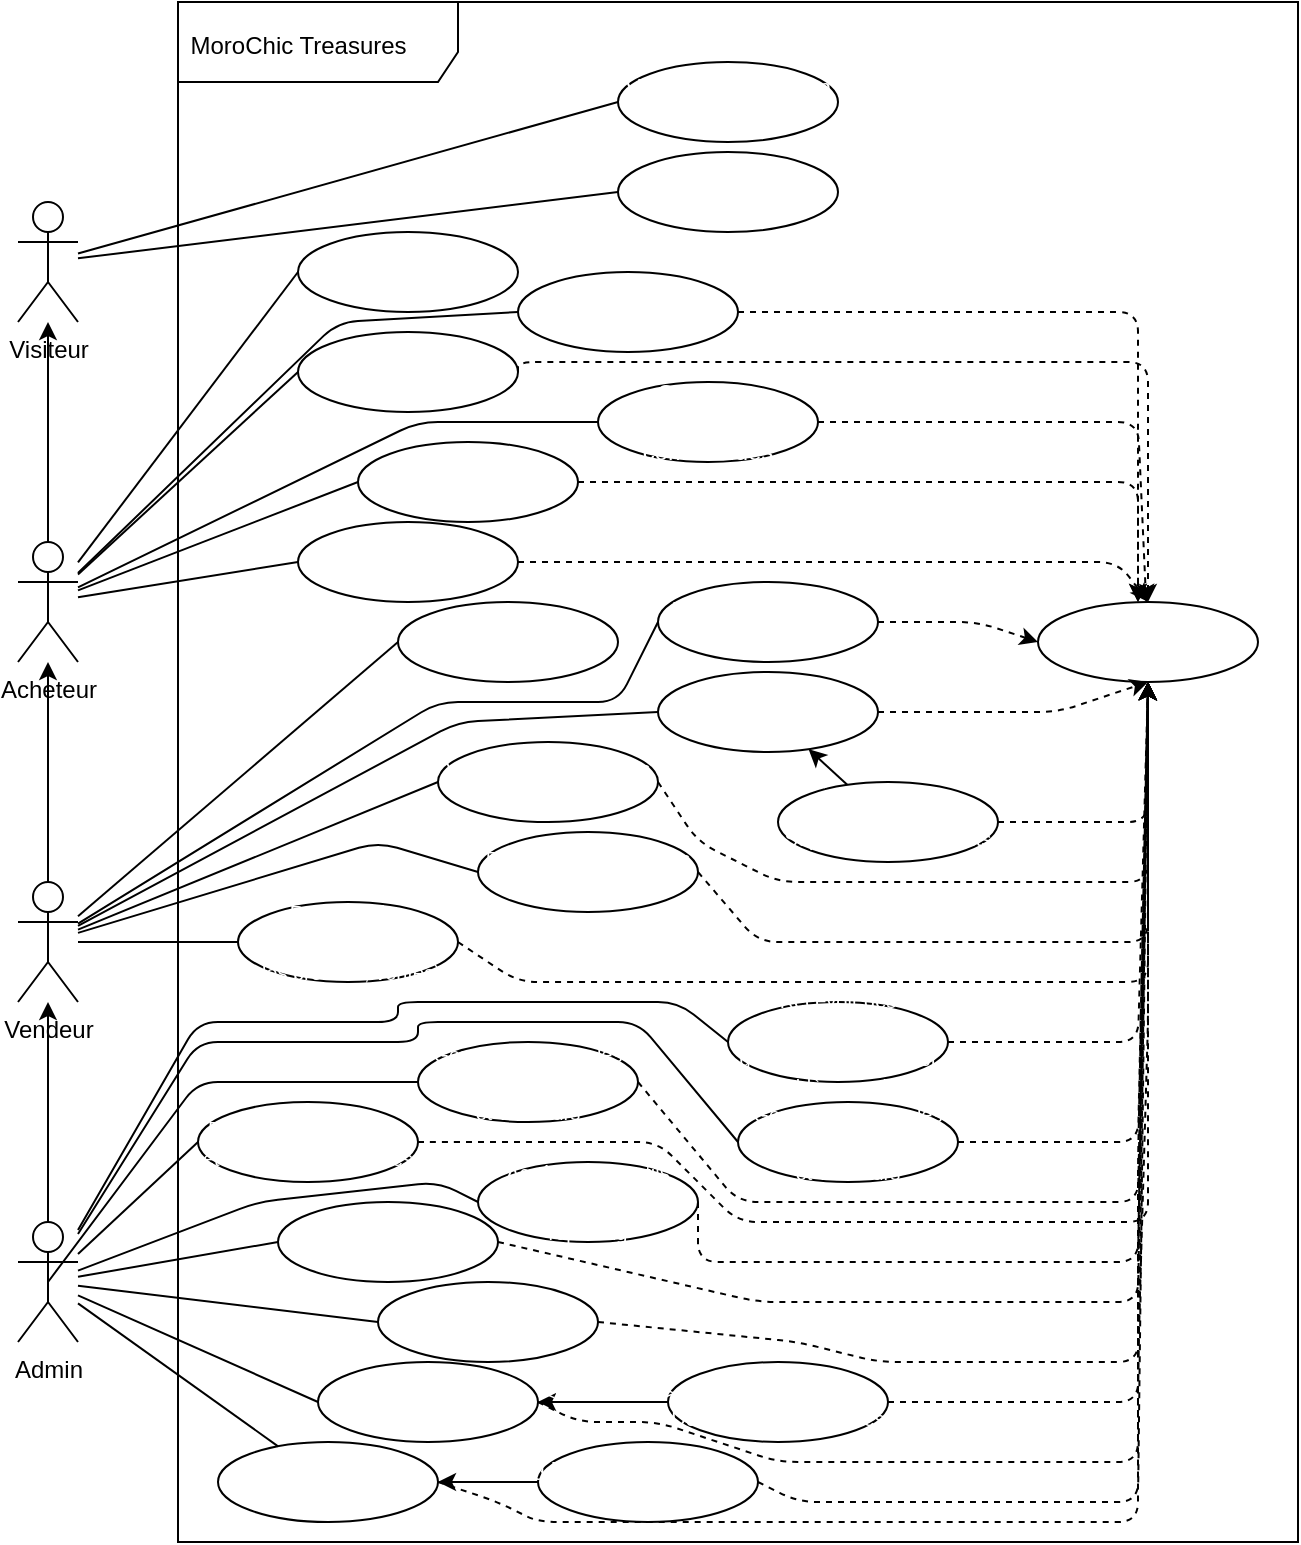 <mxfile>
    <diagram id="_I8FDzfbOIK4ToeKMYd3" name="Page-1">
        <mxGraphModel dx="158" dy="129" grid="1" gridSize="10" guides="0" tooltips="1" connect="1" arrows="0" fold="1" page="0" pageScale="1" pageWidth="1000" pageHeight="700" math="0" shadow="0">
            <root>
                <mxCell id="0"/>
                <mxCell id="1" parent="0"/>
                <mxCell id="3" value="Visiteur" style="shape=umlActor;verticalLabelPosition=bottom;verticalAlign=top;html=1;outlineConnect=0;fillColor=none;" parent="1" vertex="1">
                    <mxGeometry x="120" y="130" width="30" height="60" as="geometry"/>
                </mxCell>
                <mxCell id="10" value="" style="edgeStyle=none;html=1;" parent="1" source="4" target="3" edge="1">
                    <mxGeometry relative="1" as="geometry"/>
                </mxCell>
                <mxCell id="4" value="Acheteur" style="shape=umlActor;verticalLabelPosition=bottom;verticalAlign=top;html=1;outlineConnect=0;fillColor=none;" parent="1" vertex="1">
                    <mxGeometry x="120" y="300" width="30" height="60" as="geometry"/>
                </mxCell>
                <mxCell id="8" value="" style="edgeStyle=none;html=1;" parent="1" source="5" target="4" edge="1">
                    <mxGeometry relative="1" as="geometry"/>
                </mxCell>
                <mxCell id="5" value="Vendeur" style="shape=umlActor;verticalLabelPosition=bottom;verticalAlign=top;html=1;outlineConnect=0;fillColor=none;" parent="1" vertex="1">
                    <mxGeometry x="120" y="470" width="30" height="60" as="geometry"/>
                </mxCell>
                <mxCell id="9" value="" style="edgeStyle=none;html=1;" parent="1" source="6" target="5" edge="1">
                    <mxGeometry relative="1" as="geometry"/>
                </mxCell>
                <mxCell id="6" value="Admin" style="shape=umlActor;verticalLabelPosition=bottom;verticalAlign=top;html=1;outlineConnect=0;fillColor=none;" parent="1" vertex="1">
                    <mxGeometry x="120" y="640" width="30" height="60" as="geometry"/>
                </mxCell>
                <mxCell id="15" value="AUTH" style="ellipse;whiteSpace=wrap;html=1;labelBackgroundColor=none;fontColor=#FFFFFF;fillColor=none;" parent="1" vertex="1">
                    <mxGeometry x="630" y="330" width="110" height="40" as="geometry"/>
                </mxCell>
                <mxCell id="20" value="Parcourir les produits" style="ellipse;whiteSpace=wrap;html=1;labelBackgroundColor=none;fontColor=#FFFFFF;fillColor=none;" parent="1" vertex="1">
                    <mxGeometry x="420" y="105" width="110" height="40" as="geometry"/>
                </mxCell>
                <mxCell id="22" value="" style="endArrow=none;html=1;fontSize=11;fontColor=#FFFFFF;entryX=0;entryY=0.5;entryDx=0;entryDy=0;" parent="1" source="3" target="20" edge="1">
                    <mxGeometry width="50" height="50" relative="1" as="geometry">
                        <mxPoint x="170" y="106.8" as="sourcePoint"/>
                        <mxPoint x="280" y="120" as="targetPoint"/>
                    </mxGeometry>
                </mxCell>
                <mxCell id="26" style="edgeStyle=orthogonalEdgeStyle;html=1;exitX=1;exitY=0.5;exitDx=0;exitDy=0;fontSize=10;fontColor=#FFFFFF;dashed=1;entryX=0.5;entryY=0;entryDx=0;entryDy=0;" parent="1" source="23" target="15" edge="1">
                    <mxGeometry relative="1" as="geometry">
                        <Array as="points">
                            <mxPoint x="685" y="210"/>
                        </Array>
                    </mxGeometry>
                </mxCell>
                <mxCell id="23" value="&lt;span style=&quot;line-height: 107%; font-family: Calibri, sans-serif;&quot; lang=&quot;FR&quot;&gt;&lt;font style=&quot;font-size: 9px;&quot;&gt;Procéder à la caisse&lt;/font&gt;&lt;/span&gt;" style="ellipse;whiteSpace=wrap;html=1;labelBackgroundColor=none;fontColor=#FFFFFF;fillColor=none;" parent="1" vertex="1">
                    <mxGeometry x="260" y="195" width="110" height="40" as="geometry"/>
                </mxCell>
                <mxCell id="24" value="" style="endArrow=none;html=1;fontSize=11;fontColor=#FFFFFF;entryX=0;entryY=0.5;entryDx=0;entryDy=0;" parent="1" source="4" target="23" edge="1">
                    <mxGeometry width="50" height="50" relative="1" as="geometry">
                        <mxPoint x="170" y="108.889" as="sourcePoint"/>
                        <mxPoint x="290" y="140" as="targetPoint"/>
                    </mxGeometry>
                </mxCell>
                <mxCell id="28" value="&amp;lt;&amp;lt; extends &amp;gt;&amp;gt;" style="text;html=1;align=center;verticalAlign=middle;resizable=0;points=[];autosize=1;strokeColor=none;fillColor=none;fontSize=10;fontColor=#FFFFFF;" parent="1" vertex="1">
                    <mxGeometry x="560" y="190" width="90" height="30" as="geometry"/>
                </mxCell>
                <mxCell id="38" style="edgeStyle=none;html=1;exitX=1;exitY=0.5;exitDx=0;exitDy=0;fontSize=12;dashed=1;" parent="1" source="29" edge="1">
                    <mxGeometry relative="1" as="geometry">
                        <mxPoint x="680" y="330" as="targetPoint"/>
                        <Array as="points">
                            <mxPoint x="680" y="270"/>
                        </Array>
                    </mxGeometry>
                </mxCell>
                <mxCell id="29" value="&lt;font face=&quot;Calibri, sans-serif&quot;&gt;Recevoir des notifications&lt;/font&gt;" style="ellipse;whiteSpace=wrap;html=1;labelBackgroundColor=none;fontColor=#FFFFFF;fillColor=none;" parent="1" vertex="1">
                    <mxGeometry x="290" y="250" width="110" height="40" as="geometry"/>
                </mxCell>
                <mxCell id="30" value="" style="endArrow=none;html=1;fontSize=11;fontColor=#FFFFFF;entryX=0;entryY=0.5;entryDx=0;entryDy=0;" parent="1" source="4" target="29" edge="1">
                    <mxGeometry width="50" height="50" relative="1" as="geometry">
                        <mxPoint x="170" y="312.778" as="sourcePoint"/>
                        <mxPoint x="300" y="195" as="targetPoint"/>
                    </mxGeometry>
                </mxCell>
                <mxCell id="31" value="Voir les détails d'un produit" style="ellipse;whiteSpace=wrap;html=1;labelBackgroundColor=none;fontColor=#FFFFFF;fillColor=none;" parent="1" vertex="1">
                    <mxGeometry x="420" y="60" width="110" height="40" as="geometry"/>
                </mxCell>
                <mxCell id="39" style="edgeStyle=none;html=1;exitX=1;exitY=0.5;exitDx=0;exitDy=0;entryX=0.5;entryY=0;entryDx=0;entryDy=0;dashed=1;fontSize=12;" parent="1" source="33" target="15" edge="1">
                    <mxGeometry relative="1" as="geometry">
                        <Array as="points">
                            <mxPoint x="670" y="310"/>
                        </Array>
                    </mxGeometry>
                </mxCell>
                <mxCell id="33" value="&lt;span style=&quot;line-height: 107%; font-family: Calibri, sans-serif;&quot; lang=&quot;FR&quot;&gt;&lt;font style=&quot;font-size: 12px;&quot;&gt;Ajouter aux favoris&lt;/font&gt;&lt;/span&gt;" style="ellipse;whiteSpace=wrap;html=1;labelBackgroundColor=none;fontColor=#FFFFFF;fillColor=none;" parent="1" vertex="1">
                    <mxGeometry x="260" y="290" width="110" height="40" as="geometry"/>
                </mxCell>
                <mxCell id="34" value="" style="endArrow=none;html=1;fontSize=11;fontColor=#FFFFFF;entryX=0;entryY=0.5;entryDx=0;entryDy=0;" parent="1" source="4" target="33" edge="1">
                    <mxGeometry width="50" height="50" relative="1" as="geometry">
                        <mxPoint x="170" y="273.889" as="sourcePoint"/>
                        <mxPoint x="290" y="265" as="targetPoint"/>
                    </mxGeometry>
                </mxCell>
                <mxCell id="37" style="edgeStyle=none;html=1;exitX=1;exitY=0.5;exitDx=0;exitDy=0;fontSize=12;dashed=1;" parent="1" source="35" target="15" edge="1">
                    <mxGeometry relative="1" as="geometry">
                        <Array as="points">
                            <mxPoint x="680" y="240"/>
                        </Array>
                    </mxGeometry>
                </mxCell>
                <mxCell id="35" value="&lt;font face=&quot;Calibri, sans-serif&quot;&gt;Consulter l'historique des commandes&lt;/font&gt;" style="ellipse;whiteSpace=wrap;html=1;labelBackgroundColor=none;fontColor=#FFFFFF;fillColor=none;" parent="1" vertex="1">
                    <mxGeometry x="410" y="220" width="110" height="40" as="geometry"/>
                </mxCell>
                <mxCell id="36" value="" style="endArrow=none;html=1;fontSize=11;fontColor=#FFFFFF;entryX=0;entryY=0.5;entryDx=0;entryDy=0;" parent="1" source="4" target="35" edge="1">
                    <mxGeometry width="50" height="50" relative="1" as="geometry">
                        <mxPoint x="170" y="273.469" as="sourcePoint"/>
                        <mxPoint x="400" y="250" as="targetPoint"/>
                        <Array as="points">
                            <mxPoint x="320" y="240"/>
                        </Array>
                    </mxGeometry>
                </mxCell>
                <mxCell id="40" value="&amp;lt;&amp;lt; extends &amp;gt;&amp;gt;" style="text;html=1;align=center;verticalAlign=middle;resizable=0;points=[];autosize=1;strokeColor=none;fillColor=none;fontSize=10;fontColor=#FFFFFF;" parent="1" vertex="1">
                    <mxGeometry x="530" y="215" width="90" height="30" as="geometry"/>
                </mxCell>
                <mxCell id="41" value="&amp;lt;&amp;lt; extends &amp;gt;&amp;gt;" style="text;html=1;align=center;verticalAlign=middle;resizable=0;points=[];autosize=1;strokeColor=none;fillColor=none;fontSize=10;fontColor=#FFFFFF;" parent="1" vertex="1">
                    <mxGeometry x="535" y="245" width="90" height="30" as="geometry"/>
                </mxCell>
                <mxCell id="42" value="&amp;lt;&amp;lt; extends &amp;gt;&amp;gt;" style="text;html=1;align=center;verticalAlign=middle;resizable=0;points=[];autosize=1;strokeColor=none;fillColor=none;fontSize=10;fontColor=#FFFFFF;" parent="1" vertex="1">
                    <mxGeometry x="465" y="285" width="90" height="30" as="geometry"/>
                </mxCell>
                <mxCell id="48" value="&lt;span style=&quot;font-size: 10px;&quot;&gt;Créer un compte&lt;/span&gt;" style="ellipse;whiteSpace=wrap;html=1;labelBackgroundColor=none;fontColor=#FFFFFF;fillColor=none;" parent="1" vertex="1">
                    <mxGeometry x="260" y="145" width="110" height="40" as="geometry"/>
                </mxCell>
                <mxCell id="49" value="" style="endArrow=none;html=1;fontSize=11;fontColor=#FFFFFF;entryX=0;entryY=0.5;entryDx=0;entryDy=0;" parent="1" source="4" target="48" edge="1">
                    <mxGeometry width="50" height="50" relative="1" as="geometry">
                        <mxPoint x="170" y="268.889" as="sourcePoint"/>
                        <mxPoint x="290" y="220" as="targetPoint"/>
                    </mxGeometry>
                </mxCell>
                <mxCell id="57" style="edgeStyle=none;html=1;exitX=1;exitY=0.5;exitDx=0;exitDy=0;dashed=1;fontSize=11;" parent="1" source="55" edge="1">
                    <mxGeometry relative="1" as="geometry">
                        <mxPoint x="680" y="330" as="targetPoint"/>
                        <Array as="points">
                            <mxPoint x="680" y="185"/>
                        </Array>
                    </mxGeometry>
                </mxCell>
                <mxCell id="55" value="&lt;span style=&quot;line-height: 107%; font-family: Calibri, sans-serif;&quot; lang=&quot;FR&quot;&gt;&lt;font style=&quot;font-size: 10px;&quot;&gt;Ajouter au panier&lt;/font&gt;&lt;/span&gt;" style="ellipse;whiteSpace=wrap;html=1;labelBackgroundColor=none;fontColor=#FFFFFF;fillColor=none;" parent="1" vertex="1">
                    <mxGeometry x="370" y="165" width="110" height="40" as="geometry"/>
                </mxCell>
                <mxCell id="56" value="" style="endArrow=none;html=1;fontSize=11;fontColor=#FFFFFF;entryX=0;entryY=0.5;entryDx=0;entryDy=0;" parent="1" source="4" target="55" edge="1">
                    <mxGeometry width="50" height="50" relative="1" as="geometry">
                        <mxPoint x="170" y="263.889" as="sourcePoint"/>
                        <mxPoint x="290" y="175" as="targetPoint"/>
                        <Array as="points">
                            <mxPoint x="280" y="190"/>
                        </Array>
                    </mxGeometry>
                </mxCell>
                <mxCell id="58" value="&amp;lt;&amp;lt; extends &amp;gt;&amp;gt;" style="text;html=1;align=center;verticalAlign=middle;resizable=0;points=[];autosize=1;strokeColor=none;fillColor=none;fontSize=10;fontColor=#FFFFFF;" parent="1" vertex="1">
                    <mxGeometry x="560" y="165" width="90" height="30" as="geometry"/>
                </mxCell>
                <mxCell id="65" value="&lt;span style=&quot;line-height: 107%; font-family: Calibri, sans-serif;&quot; lang=&quot;FR&quot;&gt;&lt;font style=&quot;font-size: 10px;&quot;&gt;S'inscrire en tant que vendeur&lt;/font&gt;&lt;/span&gt;" style="ellipse;whiteSpace=wrap;html=1;labelBackgroundColor=none;fontColor=#FFFFFF;fillColor=none;" parent="1" vertex="1">
                    <mxGeometry x="310" y="330" width="110" height="40" as="geometry"/>
                </mxCell>
                <mxCell id="66" value="" style="endArrow=none;html=1;fontSize=11;fontColor=#FFFFFF;entryX=0;entryY=0.5;entryDx=0;entryDy=0;" parent="1" source="5" target="65" edge="1">
                    <mxGeometry width="50" height="50" relative="1" as="geometry">
                        <mxPoint x="110" y="432.928" as="sourcePoint"/>
                        <mxPoint x="290" y="369.44" as="targetPoint"/>
                        <Array as="points"/>
                    </mxGeometry>
                </mxCell>
                <mxCell id="69" style="edgeStyle=none;html=1;exitX=1;exitY=0.5;exitDx=0;exitDy=0;entryX=0;entryY=0.5;entryDx=0;entryDy=0;dashed=1;fontSize=10;" parent="1" source="67" target="15" edge="1">
                    <mxGeometry relative="1" as="geometry">
                        <Array as="points">
                            <mxPoint x="600" y="340"/>
                        </Array>
                    </mxGeometry>
                </mxCell>
                <mxCell id="67" value="&lt;font face=&quot;Calibri, sans-serif&quot;&gt;&lt;span style=&quot;font-size: 10px;&quot;&gt;Accéder au tableau de bord&lt;/span&gt;&lt;/font&gt;" style="ellipse;whiteSpace=wrap;html=1;labelBackgroundColor=none;fontColor=#FFFFFF;fillColor=none;" parent="1" vertex="1">
                    <mxGeometry x="440" y="320" width="110" height="40" as="geometry"/>
                </mxCell>
                <mxCell id="68" value="" style="endArrow=none;html=1;fontSize=11;fontColor=#FFFFFF;entryX=0;entryY=0.5;entryDx=0;entryDy=0;" parent="1" source="5" target="67" edge="1">
                    <mxGeometry width="50" height="50" relative="1" as="geometry">
                        <mxPoint x="150" y="482.72" as="sourcePoint"/>
                        <mxPoint x="280" y="420" as="targetPoint"/>
                        <Array as="points">
                            <mxPoint x="330" y="380"/>
                            <mxPoint x="420" y="380"/>
                        </Array>
                    </mxGeometry>
                </mxCell>
                <mxCell id="72" value="&amp;lt;&amp;lt; extends &amp;gt;&amp;gt;" style="text;html=1;align=center;verticalAlign=middle;resizable=0;points=[];autosize=1;strokeColor=none;fillColor=none;fontSize=10;fontColor=#FFFFFF;" parent="1" vertex="1">
                    <mxGeometry x="540" y="315" width="90" height="30" as="geometry"/>
                </mxCell>
                <mxCell id="78" style="edgeStyle=none;html=1;exitX=1;exitY=0.5;exitDx=0;exitDy=0;entryX=0.5;entryY=1;entryDx=0;entryDy=0;dashed=1;fontSize=10;" parent="1" source="76" target="15" edge="1">
                    <mxGeometry relative="1" as="geometry">
                        <Array as="points">
                            <mxPoint x="640" y="385"/>
                        </Array>
                    </mxGeometry>
                </mxCell>
                <mxCell id="76" value="&lt;font face=&quot;Calibri, sans-serif&quot;&gt;&lt;span style=&quot;font-size: 10px;&quot;&gt;Gérer les produits&lt;/span&gt;&lt;/font&gt;" style="ellipse;whiteSpace=wrap;html=1;labelBackgroundColor=none;fontColor=#FFFFFF;fillColor=none;" parent="1" vertex="1">
                    <mxGeometry x="440" y="365" width="110" height="40" as="geometry"/>
                </mxCell>
                <mxCell id="77" value="" style="endArrow=none;html=1;fontSize=11;fontColor=#FFFFFF;entryX=0;entryY=0.5;entryDx=0;entryDy=0;" parent="1" source="5" target="76" edge="1">
                    <mxGeometry width="50" height="50" relative="1" as="geometry">
                        <mxPoint x="170" y="445" as="sourcePoint"/>
                        <mxPoint x="380" y="445" as="targetPoint"/>
                        <Array as="points">
                            <mxPoint x="340" y="390"/>
                        </Array>
                    </mxGeometry>
                </mxCell>
                <mxCell id="79" value="&amp;lt;&amp;lt; extends &amp;gt;&amp;gt;" style="text;html=1;align=center;verticalAlign=middle;resizable=0;points=[];autosize=1;strokeColor=none;fillColor=none;fontSize=10;fontColor=#FFFFFF;" parent="1" vertex="1">
                    <mxGeometry x="560" y="360" width="90" height="30" as="geometry"/>
                </mxCell>
                <mxCell id="96" style="edgeStyle=none;html=1;exitX=1;exitY=0.5;exitDx=0;exitDy=0;entryX=0.5;entryY=1;entryDx=0;entryDy=0;fontSize=10;dashed=1;" parent="1" source="80" target="15" edge="1">
                    <mxGeometry relative="1" as="geometry">
                        <Array as="points">
                            <mxPoint x="685" y="440"/>
                        </Array>
                    </mxGeometry>
                </mxCell>
                <mxCell id="101" style="edgeStyle=none;html=1;fontSize=10;" parent="1" source="80" target="76" edge="1">
                    <mxGeometry relative="1" as="geometry">
                        <Array as="points"/>
                    </mxGeometry>
                </mxCell>
                <mxCell id="80" value="&lt;font face=&quot;Calibri, sans-serif&quot;&gt;&lt;span style=&quot;font-size: 10px;&quot;&gt;Ajouter, Mettre à jour, Supprimer des produits&lt;/span&gt;&lt;/font&gt;" style="ellipse;whiteSpace=wrap;html=1;labelBackgroundColor=none;fontColor=#FFFFFF;fillColor=none;" parent="1" vertex="1">
                    <mxGeometry x="500" y="420" width="110" height="40" as="geometry"/>
                </mxCell>
                <mxCell id="83" value="&amp;lt;&amp;lt; extends &amp;gt;&amp;gt;" style="text;html=1;align=center;verticalAlign=middle;resizable=0;points=[];autosize=1;strokeColor=none;fillColor=none;fontSize=10;fontColor=#FFFFFF;" parent="1" vertex="1">
                    <mxGeometry x="600" y="415" width="90" height="30" as="geometry"/>
                </mxCell>
                <mxCell id="127" style="edgeStyle=none;html=1;exitX=1;exitY=0.5;exitDx=0;exitDy=0;entryX=0.5;entryY=1;entryDx=0;entryDy=0;fontSize=10;dashed=1;" parent="1" source="89" target="15" edge="1">
                    <mxGeometry relative="1" as="geometry">
                        <Array as="points">
                            <mxPoint x="510" y="700"/>
                            <mxPoint x="550" y="710"/>
                            <mxPoint x="680" y="710"/>
                            <mxPoint x="685" y="540"/>
                        </Array>
                    </mxGeometry>
                </mxCell>
                <mxCell id="89" value="&lt;span style=&quot;line-height: 107%; font-family: Calibri, sans-serif;&quot; lang=&quot;FR&quot;&gt;&lt;font style=&quot;font-size: 10px;&quot;&gt;Contrôle total du système&lt;/font&gt;&lt;/span&gt;" style="ellipse;whiteSpace=wrap;html=1;labelBackgroundColor=none;fontColor=#FFFFFF;fillColor=none;" parent="1" vertex="1">
                    <mxGeometry x="300" y="670" width="110" height="40" as="geometry"/>
                </mxCell>
                <mxCell id="90" value="" style="endArrow=none;html=1;fontSize=11;fontColor=#FFFFFF;entryX=0;entryY=0.5;entryDx=0;entryDy=0;" parent="1" source="6" target="89" edge="1">
                    <mxGeometry width="50" height="50" relative="1" as="geometry">
                        <mxPoint x="160" y="485.003" as="sourcePoint"/>
                        <mxPoint x="480" y="521.67" as="targetPoint"/>
                    </mxGeometry>
                </mxCell>
                <mxCell id="129" style="edgeStyle=none;html=1;exitX=1;exitY=0.5;exitDx=0;exitDy=0;entryX=0.5;entryY=1;entryDx=0;entryDy=0;dashed=1;fontSize=10;" parent="1" source="91" target="15" edge="1">
                    <mxGeometry relative="1" as="geometry">
                        <Array as="points">
                            <mxPoint x="400" y="740"/>
                            <mxPoint x="440" y="740"/>
                            <mxPoint x="500" y="760"/>
                            <mxPoint x="680" y="760"/>
                            <mxPoint x="680" y="610"/>
                        </Array>
                    </mxGeometry>
                </mxCell>
                <mxCell id="91" value="&lt;span style=&quot;line-height: 107%; font-family: Calibri, sans-serif;&quot; lang=&quot;FR&quot;&gt;&lt;font style=&quot;font-size: 10px;&quot;&gt;Gérer les comptes utilisateurs&lt;/font&gt;&lt;/span&gt;" style="ellipse;whiteSpace=wrap;html=1;labelBackgroundColor=none;fontColor=#FFFFFF;fillColor=none;" parent="1" vertex="1">
                    <mxGeometry x="270" y="710.0" width="110" height="40" as="geometry"/>
                </mxCell>
                <mxCell id="92" value="" style="endArrow=none;html=1;fontSize=11;fontColor=#FFFFFF;entryX=0;entryY=0.5;entryDx=0;entryDy=0;" parent="1" source="6" target="91" edge="1">
                    <mxGeometry width="50" height="50" relative="1" as="geometry">
                        <mxPoint x="90" y="640.111" as="sourcePoint"/>
                        <mxPoint x="410" y="561.67" as="targetPoint"/>
                    </mxGeometry>
                </mxCell>
                <mxCell id="94" value="" style="endArrow=none;html=1;fontSize=11;fontColor=#FFFFFF;entryX=0;entryY=0.5;entryDx=0;entryDy=0;" parent="1" source="3" target="31" edge="1">
                    <mxGeometry width="50" height="50" relative="1" as="geometry">
                        <mxPoint x="170" y="107.206" as="sourcePoint"/>
                        <mxPoint x="325" y="130" as="targetPoint"/>
                    </mxGeometry>
                </mxCell>
                <mxCell id="99" value="&amp;lt;&amp;lt; includes &amp;gt;&amp;gt;" style="text;html=1;align=center;verticalAlign=middle;resizable=0;points=[];autosize=1;strokeColor=none;fillColor=none;fontSize=10;fontColor=#FFFFFF;" parent="1" vertex="1">
                    <mxGeometry x="450" y="405" width="90" height="30" as="geometry"/>
                </mxCell>
                <mxCell id="109" style="edgeStyle=none;html=1;exitX=1;exitY=0.5;exitDx=0;exitDy=0;entryX=0.5;entryY=1;entryDx=0;entryDy=0;fontSize=10;dashed=1;" parent="1" source="102" target="15" edge="1">
                    <mxGeometry relative="1" as="geometry">
                        <Array as="points">
                            <mxPoint x="460" y="450"/>
                            <mxPoint x="500" y="470"/>
                            <mxPoint x="685" y="470"/>
                        </Array>
                    </mxGeometry>
                </mxCell>
                <mxCell id="102" value="&lt;span style=&quot;line-height: 107%; font-family: Calibri, sans-serif;&quot; lang=&quot;FR&quot;&gt;&lt;font style=&quot;font-size: 10px;&quot;&gt;Voir et gérer les ventes et les gains&lt;/font&gt;&lt;/span&gt;" style="ellipse;whiteSpace=wrap;html=1;labelBackgroundColor=none;fontColor=#FFFFFF;fillColor=none;" parent="1" vertex="1">
                    <mxGeometry x="330" y="400" width="110" height="40" as="geometry"/>
                </mxCell>
                <mxCell id="103" value="" style="endArrow=none;html=1;fontSize=11;fontColor=#FFFFFF;entryX=0;entryY=0.5;entryDx=0;entryDy=0;" parent="1" source="5" target="102" edge="1">
                    <mxGeometry width="50" height="50" relative="1" as="geometry">
                        <mxPoint x="170" y="432.368" as="sourcePoint"/>
                        <mxPoint x="300" y="379.44" as="targetPoint"/>
                    </mxGeometry>
                </mxCell>
                <mxCell id="111" style="edgeStyle=none;html=1;exitX=1;exitY=0.5;exitDx=0;exitDy=0;entryX=0.5;entryY=1;entryDx=0;entryDy=0;dashed=1;fontSize=10;" parent="1" source="105" target="15" edge="1">
                    <mxGeometry relative="1" as="geometry">
                        <Array as="points">
                            <mxPoint x="490" y="500"/>
                            <mxPoint x="685" y="500"/>
                        </Array>
                    </mxGeometry>
                </mxCell>
                <mxCell id="105" value="&lt;span style=&quot;line-height: 107%; font-family: Calibri, sans-serif;&quot; lang=&quot;FR&quot;&gt;&lt;font style=&quot;font-size: 10px;&quot;&gt;Répondre aux avis des clients&lt;/font&gt;&lt;/span&gt;" style="ellipse;whiteSpace=wrap;html=1;labelBackgroundColor=none;fontColor=#FFFFFF;fillColor=none;" parent="1" vertex="1">
                    <mxGeometry x="350" y="445.0" width="110" height="40" as="geometry"/>
                </mxCell>
                <mxCell id="106" value="" style="endArrow=none;html=1;fontSize=11;fontColor=#FFFFFF;entryX=0;entryY=0.5;entryDx=0;entryDy=0;" parent="1" source="5" target="105" edge="1">
                    <mxGeometry width="50" height="50" relative="1" as="geometry">
                        <mxPoint x="270" y="464.999" as="sourcePoint"/>
                        <mxPoint x="410" y="407.02" as="targetPoint"/>
                        <Array as="points">
                            <mxPoint x="300" y="450"/>
                        </Array>
                    </mxGeometry>
                </mxCell>
                <mxCell id="118" style="edgeStyle=none;html=1;exitX=1;exitY=0.5;exitDx=0;exitDy=0;entryX=0.5;entryY=1;entryDx=0;entryDy=0;dashed=1;fontSize=10;" parent="1" source="107" target="15" edge="1">
                    <mxGeometry relative="1" as="geometry">
                        <Array as="points">
                            <mxPoint x="370" y="520"/>
                            <mxPoint x="685" y="520"/>
                        </Array>
                    </mxGeometry>
                </mxCell>
                <mxCell id="107" value="&lt;span style=&quot;line-height: 107%; font-family: Calibri, sans-serif;&quot; lang=&quot;FR&quot;&gt;&lt;font style=&quot;font-size: 10px;&quot;&gt;Recevoir des notifications (gestion des produits, ventes)&lt;/font&gt;&lt;/span&gt;" style="ellipse;whiteSpace=wrap;html=1;labelBackgroundColor=none;fontColor=#FFFFFF;fillColor=none;" parent="1" vertex="1">
                    <mxGeometry x="230" y="480.0" width="110" height="40" as="geometry"/>
                </mxCell>
                <mxCell id="110" value="&amp;lt;&amp;lt; extends &amp;gt;&amp;gt;" style="text;html=1;align=center;verticalAlign=middle;resizable=0;points=[];autosize=1;strokeColor=none;fillColor=none;fontSize=10;fontColor=#FFFFFF;" parent="1" vertex="1">
                    <mxGeometry x="590" y="445" width="90" height="30" as="geometry"/>
                </mxCell>
                <mxCell id="112" value="&amp;lt;&amp;lt; extends &amp;gt;&amp;gt;" style="text;html=1;align=center;verticalAlign=middle;resizable=0;points=[];autosize=1;strokeColor=none;fillColor=none;fontSize=10;fontColor=#FFFFFF;" parent="1" vertex="1">
                    <mxGeometry x="590" y="475" width="90" height="30" as="geometry"/>
                </mxCell>
                <mxCell id="114" value="" style="endArrow=none;html=1;fontSize=11;fontColor=#FFFFFF;entryX=0;entryY=0.5;entryDx=0;entryDy=0;" parent="1" source="5" target="107" edge="1">
                    <mxGeometry width="50" height="50" relative="1" as="geometry">
                        <mxPoint x="170" y="449.543" as="sourcePoint"/>
                        <mxPoint x="370" y="490" as="targetPoint"/>
                        <Array as="points"/>
                    </mxGeometry>
                </mxCell>
                <mxCell id="115" value="&amp;lt;&amp;lt; extends &amp;gt;&amp;gt;" style="text;html=1;align=center;verticalAlign=middle;resizable=0;points=[];autosize=1;strokeColor=none;fillColor=none;fontSize=10;fontColor=#FFFFFF;" parent="1" vertex="1">
                    <mxGeometry x="590" y="500" width="90" height="30" as="geometry"/>
                </mxCell>
                <mxCell id="120" style="edgeStyle=none;html=1;fontSize=10;" parent="1" source="117" target="91" edge="1">
                    <mxGeometry relative="1" as="geometry"/>
                </mxCell>
                <mxCell id="131" style="edgeStyle=none;html=1;exitX=1;exitY=0.5;exitDx=0;exitDy=0;entryX=0.5;entryY=1;entryDx=0;entryDy=0;dashed=1;fontSize=10;" parent="1" source="117" target="15" edge="1">
                    <mxGeometry relative="1" as="geometry">
                        <Array as="points">
                            <mxPoint x="680" y="730"/>
                        </Array>
                    </mxGeometry>
                </mxCell>
                <mxCell id="117" value="&lt;span style=&quot;line-height: 107%; font-family: Calibri, sans-serif;&quot; lang=&quot;FR&quot;&gt;&lt;font style=&quot;font-size: 10px;&quot;&gt;&amp;nbsp;Créer, Modifier, Désactiver des comptes&lt;/font&gt;&lt;/span&gt;" style="ellipse;whiteSpace=wrap;html=1;labelBackgroundColor=none;fontColor=#FFFFFF;fillColor=none;" parent="1" vertex="1">
                    <mxGeometry x="445" y="710.0" width="110" height="40" as="geometry"/>
                </mxCell>
                <mxCell id="121" value="&amp;lt;&amp;lt; includes &amp;gt;&amp;gt;" style="text;html=1;align=center;verticalAlign=middle;resizable=0;points=[];autosize=1;strokeColor=none;fillColor=none;fontSize=10;fontColor=#FFFFFF;" parent="1" vertex="1">
                    <mxGeometry x="370" y="710" width="90" height="30" as="geometry"/>
                </mxCell>
                <mxCell id="133" style="edgeStyle=none;html=1;exitX=1;exitY=0.5;exitDx=0;exitDy=0;entryX=0.5;entryY=1;entryDx=0;entryDy=0;dashed=1;fontSize=10;" parent="1" source="122" target="15" edge="1">
                    <mxGeometry relative="1" as="geometry">
                        <Array as="points">
                            <mxPoint x="360" y="780"/>
                            <mxPoint x="380" y="790"/>
                            <mxPoint x="680" y="790"/>
                            <mxPoint x="680" y="660"/>
                        </Array>
                    </mxGeometry>
                </mxCell>
                <mxCell id="122" value="&lt;span style=&quot;line-height: 107%; font-family: Calibri, sans-serif;&quot; lang=&quot;FR&quot;&gt;&lt;font style=&quot;font-size: 10px;&quot;&gt;Modérer les produits&lt;/font&gt;&lt;/span&gt;" style="ellipse;whiteSpace=wrap;html=1;labelBackgroundColor=none;fontColor=#FFFFFF;fillColor=none;" parent="1" vertex="1">
                    <mxGeometry x="220" y="750" width="110" height="40" as="geometry"/>
                </mxCell>
                <mxCell id="123" value="" style="endArrow=none;html=1;fontSize=11;fontColor=#FFFFFF;" parent="1" source="6" target="122" edge="1">
                    <mxGeometry width="50" height="50" relative="1" as="geometry">
                        <mxPoint x="150" y="630" as="sourcePoint"/>
                        <mxPoint x="315" y="601.75" as="targetPoint"/>
                    </mxGeometry>
                </mxCell>
                <mxCell id="126" style="edgeStyle=none;html=1;fontSize=10;" parent="1" source="124" target="122" edge="1">
                    <mxGeometry relative="1" as="geometry"/>
                </mxCell>
                <mxCell id="134" style="edgeStyle=none;html=1;exitX=1;exitY=0.5;exitDx=0;exitDy=0;dashed=1;fontSize=10;entryX=0.5;entryY=1;entryDx=0;entryDy=0;" parent="1" source="124" target="15" edge="1">
                    <mxGeometry relative="1" as="geometry">
                        <Array as="points">
                            <mxPoint x="510" y="780"/>
                            <mxPoint x="680" y="780"/>
                        </Array>
                    </mxGeometry>
                </mxCell>
                <mxCell id="124" value="&lt;span style=&quot;line-height: 107%; font-family: Calibri, sans-serif;&quot; lang=&quot;FR&quot;&gt;&lt;font style=&quot;font-size: 10px;&quot;&gt;Examiner et Gérer les listes de produits&lt;/font&gt;&lt;/span&gt;" style="ellipse;whiteSpace=wrap;html=1;labelBackgroundColor=none;fontColor=#FFFFFF;fillColor=none;" parent="1" vertex="1">
                    <mxGeometry x="380" y="750.0" width="110" height="40" as="geometry"/>
                </mxCell>
                <mxCell id="125" value="&amp;lt;&amp;lt; includes &amp;gt;&amp;gt;" style="text;html=1;align=center;verticalAlign=middle;resizable=0;points=[];autosize=1;strokeColor=none;fillColor=none;fontSize=10;fontColor=#FFFFFF;" parent="1" vertex="1">
                    <mxGeometry x="330" y="750" width="90" height="30" as="geometry"/>
                </mxCell>
                <mxCell id="128" value="&amp;lt;&amp;lt; extends &amp;gt;&amp;gt;" style="text;html=1;align=center;verticalAlign=middle;resizable=0;points=[];autosize=1;strokeColor=none;fillColor=none;fontSize=10;fontColor=#FFFFFF;" parent="1" vertex="1">
                    <mxGeometry x="590" y="690" width="90" height="30" as="geometry"/>
                </mxCell>
                <mxCell id="130" value="&amp;lt;&amp;lt; extends &amp;gt;&amp;gt;" style="text;html=1;align=center;verticalAlign=middle;resizable=0;points=[];autosize=1;strokeColor=none;fillColor=none;fontSize=10;fontColor=#FFFFFF;" parent="1" vertex="1">
                    <mxGeometry x="590" y="730" width="90" height="30" as="geometry"/>
                </mxCell>
                <mxCell id="132" value="&amp;lt;&amp;lt; extends &amp;gt;&amp;gt;" style="text;html=1;align=center;verticalAlign=middle;resizable=0;points=[];autosize=1;strokeColor=none;fillColor=none;fontSize=10;fontColor=#FFFFFF;" parent="1" vertex="1">
                    <mxGeometry x="590" y="710" width="90" height="30" as="geometry"/>
                </mxCell>
                <mxCell id="135" value="&amp;lt;&amp;lt; extends &amp;gt;&amp;gt;" style="text;html=1;align=center;verticalAlign=middle;resizable=0;points=[];autosize=1;strokeColor=none;fillColor=none;fontSize=10;fontColor=#FFFFFF;" parent="1" vertex="1">
                    <mxGeometry x="590" y="750" width="90" height="30" as="geometry"/>
                </mxCell>
                <mxCell id="136" value="&amp;lt;&amp;lt; extends &amp;gt;&amp;gt;" style="text;html=1;align=center;verticalAlign=middle;resizable=0;points=[];autosize=1;strokeColor=none;fillColor=none;fontSize=10;fontColor=#FFFFFF;" parent="1" vertex="1">
                    <mxGeometry x="590" y="770" width="90" height="30" as="geometry"/>
                </mxCell>
                <mxCell id="151" style="edgeStyle=none;html=1;exitX=1;exitY=0.5;exitDx=0;exitDy=0;entryX=0.5;entryY=1;entryDx=0;entryDy=0;dashed=1;fontSize=10;" parent="1" source="145" target="15" edge="1">
                    <mxGeometry relative="1" as="geometry">
                        <Array as="points">
                            <mxPoint x="490" y="680"/>
                            <mxPoint x="680" y="680"/>
                        </Array>
                    </mxGeometry>
                </mxCell>
                <mxCell id="145" value="&lt;span style=&quot;line-height: 107%; font-family: Calibri, sans-serif;&quot; lang=&quot;FR&quot;&gt;&lt;font style=&quot;font-size: 10px;&quot;&gt;Gérer les vendeurs&lt;/font&gt;&lt;/span&gt;" style="ellipse;whiteSpace=wrap;html=1;labelBackgroundColor=none;fontColor=#FFFFFF;fillColor=none;" parent="1" vertex="1">
                    <mxGeometry x="250" y="630" width="110" height="40" as="geometry"/>
                </mxCell>
                <mxCell id="146" value="" style="endArrow=none;html=1;fontSize=11;fontColor=#FFFFFF;entryX=0;entryY=0.5;entryDx=0;entryDy=0;" parent="1" source="6" target="145" edge="1">
                    <mxGeometry width="50" height="50" relative="1" as="geometry">
                        <mxPoint x="160" y="570.0" as="sourcePoint"/>
                        <mxPoint x="480" y="480.45" as="targetPoint"/>
                    </mxGeometry>
                </mxCell>
                <mxCell id="153" style="edgeStyle=none;html=1;exitX=1;exitY=0.5;exitDx=0;exitDy=0;entryX=0.5;entryY=1;entryDx=0;entryDy=0;dashed=1;fontSize=10;" parent="1" source="147" target="15" edge="1">
                    <mxGeometry relative="1" as="geometry">
                        <Array as="points">
                            <mxPoint x="460" y="660"/>
                            <mxPoint x="680" y="660"/>
                        </Array>
                    </mxGeometry>
                </mxCell>
                <mxCell id="147" value="&lt;span style=&quot;line-height: 107%; font-family: Calibri, sans-serif;&quot; lang=&quot;FR&quot;&gt;&lt;font style=&quot;font-size: 10px;&quot;&gt;Accéder aux outils d'analyse et de reporting&lt;/font&gt;&lt;/span&gt;" style="ellipse;whiteSpace=wrap;html=1;labelBackgroundColor=none;fontColor=#FFFFFF;fillColor=none;" parent="1" vertex="1">
                    <mxGeometry x="350" y="610" width="110" height="40" as="geometry"/>
                </mxCell>
                <mxCell id="148" value="" style="endArrow=none;html=1;fontSize=11;fontColor=#FFFFFF;entryX=0;entryY=0.5;entryDx=0;entryDy=0;" parent="1" source="6" target="147" edge="1">
                    <mxGeometry width="50" height="50" relative="1" as="geometry">
                        <mxPoint x="160" y="619.74" as="sourcePoint"/>
                        <mxPoint x="490" y="431.67" as="targetPoint"/>
                        <Array as="points">
                            <mxPoint x="240" y="630"/>
                            <mxPoint x="330" y="620"/>
                        </Array>
                    </mxGeometry>
                </mxCell>
                <mxCell id="155" style="edgeStyle=none;html=1;exitX=1;exitY=0.5;exitDx=0;exitDy=0;entryX=0.5;entryY=1;entryDx=0;entryDy=0;dashed=1;fontSize=10;" parent="1" source="149" target="15" edge="1">
                    <mxGeometry relative="1" as="geometry">
                        <Array as="points">
                            <mxPoint x="330" y="600"/>
                            <mxPoint x="440" y="600"/>
                            <mxPoint x="480" y="640"/>
                            <mxPoint x="685" y="640"/>
                        </Array>
                    </mxGeometry>
                </mxCell>
                <mxCell id="149" value="&lt;font style=&quot;font-size: 10px;&quot;&gt;Définir des promotions et des remises globales&lt;/font&gt;" style="ellipse;whiteSpace=wrap;html=1;labelBackgroundColor=none;fontColor=#FFFFFF;fillColor=none;" parent="1" vertex="1">
                    <mxGeometry x="210" y="580" width="110" height="40" as="geometry"/>
                </mxCell>
                <mxCell id="150" value="" style="endArrow=none;html=1;fontSize=11;fontColor=#FFFFFF;entryX=0;entryY=0.5;entryDx=0;entryDy=0;" parent="1" source="6" target="149" edge="1">
                    <mxGeometry width="50" height="50" relative="1" as="geometry">
                        <mxPoint x="130" y="658.889" as="sourcePoint"/>
                        <mxPoint x="380" y="401.67" as="targetPoint"/>
                    </mxGeometry>
                </mxCell>
                <mxCell id="152" value="&amp;lt;&amp;lt; extends &amp;gt;&amp;gt;" style="text;html=1;align=center;verticalAlign=middle;resizable=0;points=[];autosize=1;strokeColor=none;fillColor=none;fontSize=10;fontColor=#FFFFFF;" parent="1" vertex="1">
                    <mxGeometry x="590" y="660" width="90" height="30" as="geometry"/>
                </mxCell>
                <mxCell id="154" value="&amp;lt;&amp;lt; extends &amp;gt;&amp;gt;" style="text;html=1;align=center;verticalAlign=middle;resizable=0;points=[];autosize=1;strokeColor=none;fillColor=none;fontSize=10;fontColor=#FFFFFF;" parent="1" vertex="1">
                    <mxGeometry x="590" y="640" width="90" height="30" as="geometry"/>
                </mxCell>
                <mxCell id="156" value="&amp;lt;&amp;lt; extends &amp;gt;&amp;gt;" style="text;html=1;align=center;verticalAlign=middle;resizable=0;points=[];autosize=1;strokeColor=none;fillColor=none;fontSize=10;fontColor=#FFFFFF;" parent="1" vertex="1">
                    <mxGeometry x="590" y="620" width="90" height="30" as="geometry"/>
                </mxCell>
                <mxCell id="159" style="edgeStyle=none;html=1;exitX=1;exitY=0.5;exitDx=0;exitDy=0;entryX=0.5;entryY=1;entryDx=0;entryDy=0;dashed=1;fontSize=10;" parent="1" source="157" target="15" edge="1">
                    <mxGeometry relative="1" as="geometry">
                        <Array as="points">
                            <mxPoint x="480" y="630"/>
                            <mxPoint x="680" y="630"/>
                        </Array>
                    </mxGeometry>
                </mxCell>
                <mxCell id="157" value="&lt;font style=&quot;font-size: 10px;&quot;&gt;Gérer et résoudre les litiges entre acheteurs et vendeurs&lt;/font&gt;" style="ellipse;whiteSpace=wrap;html=1;labelBackgroundColor=none;fontColor=#FFFFFF;fillColor=none;" parent="1" vertex="1">
                    <mxGeometry x="320" y="550" width="110" height="40" as="geometry"/>
                </mxCell>
                <mxCell id="158" value="" style="endArrow=none;html=1;fontSize=11;fontColor=#FFFFFF;entryX=0;entryY=0.5;entryDx=0;entryDy=0;exitX=0.5;exitY=0.5;exitDx=0;exitDy=0;exitPerimeter=0;" parent="1" source="6" target="157" edge="1">
                    <mxGeometry width="50" height="50" relative="1" as="geometry">
                        <mxPoint x="220" y="628.889" as="sourcePoint"/>
                        <mxPoint x="470" y="371.67" as="targetPoint"/>
                        <Array as="points">
                            <mxPoint x="210" y="570"/>
                        </Array>
                    </mxGeometry>
                </mxCell>
                <mxCell id="160" value="&amp;lt;&amp;lt; extends &amp;gt;&amp;gt;" style="text;html=1;align=center;verticalAlign=middle;resizable=0;points=[];autosize=1;strokeColor=none;fillColor=none;fontSize=10;fontColor=#FFFFFF;" parent="1" vertex="1">
                    <mxGeometry x="590" y="610" width="90" height="30" as="geometry"/>
                </mxCell>
                <mxCell id="164" style="edgeStyle=none;html=1;exitX=1;exitY=0.5;exitDx=0;exitDy=0;dashed=1;fontSize=10;entryX=0.5;entryY=1;entryDx=0;entryDy=0;" parent="1" source="162" target="15" edge="1">
                    <mxGeometry relative="1" as="geometry">
                        <mxPoint x="680" y="370" as="targetPoint"/>
                        <Array as="points">
                            <mxPoint x="680" y="600"/>
                        </Array>
                    </mxGeometry>
                </mxCell>
                <mxCell id="162" value="&lt;font style=&quot;font-size: 10px;&quot;&gt;Gérer et résoudre les litiges entre acheteurs et vendeurs&lt;/font&gt;" style="ellipse;whiteSpace=wrap;html=1;labelBackgroundColor=none;fontColor=#FFFFFF;fillColor=none;" parent="1" vertex="1">
                    <mxGeometry x="480" y="580" width="110" height="40" as="geometry"/>
                </mxCell>
                <mxCell id="163" value="" style="endArrow=none;html=1;fontSize=11;fontColor=#FFFFFF;entryX=0;entryY=0.5;entryDx=0;entryDy=0;" parent="1" source="6" target="162" edge="1">
                    <mxGeometry width="50" height="50" relative="1" as="geometry">
                        <mxPoint x="300" y="680" as="sourcePoint"/>
                        <mxPoint x="635" y="381.67" as="targetPoint"/>
                        <Array as="points">
                            <mxPoint x="210" y="550"/>
                            <mxPoint x="320" y="550"/>
                            <mxPoint x="320" y="540"/>
                            <mxPoint x="430" y="540"/>
                        </Array>
                    </mxGeometry>
                </mxCell>
                <mxCell id="165" value="&amp;lt;&amp;lt; extends &amp;gt;&amp;gt;" style="text;html=1;align=center;verticalAlign=middle;resizable=0;points=[];autosize=1;strokeColor=none;fillColor=none;fontSize=10;fontColor=#FFFFFF;" parent="1" vertex="1">
                    <mxGeometry x="590" y="580" width="90" height="30" as="geometry"/>
                </mxCell>
                <mxCell id="168" style="edgeStyle=none;html=1;exitX=1;exitY=0.5;exitDx=0;exitDy=0;entryX=0.5;entryY=1;entryDx=0;entryDy=0;dashed=1;" edge="1" parent="1" source="166" target="15">
                    <mxGeometry relative="1" as="geometry">
                        <Array as="points">
                            <mxPoint x="680" y="550"/>
                        </Array>
                    </mxGeometry>
                </mxCell>
                <mxCell id="166" value="&lt;font style=&quot;font-size: 10px;&quot;&gt;Recevoir des notifications sur l'état général du système et les problèmes critiques&lt;/font&gt;" style="ellipse;whiteSpace=wrap;html=1;labelBackgroundColor=none;fontColor=#FFFFFF;fillColor=none;" vertex="1" parent="1">
                    <mxGeometry x="475" y="530" width="110" height="40" as="geometry"/>
                </mxCell>
                <mxCell id="167" value="" style="endArrow=none;html=1;fontSize=11;fontColor=#FFFFFF;entryX=0;entryY=0.5;entryDx=0;entryDy=0;" edge="1" parent="1" target="166" source="6">
                    <mxGeometry width="50" height="50" relative="1" as="geometry">
                        <mxPoint x="290" y="650" as="sourcePoint"/>
                        <mxPoint x="625" y="351.67" as="targetPoint"/>
                        <Array as="points">
                            <mxPoint x="210" y="540"/>
                            <mxPoint x="310" y="540"/>
                            <mxPoint x="310" y="530"/>
                            <mxPoint x="450" y="530"/>
                        </Array>
                    </mxGeometry>
                </mxCell>
                <mxCell id="169" value="&amp;lt;&amp;lt; extends &amp;gt;&amp;gt;" style="text;html=1;align=center;verticalAlign=middle;resizable=0;points=[];autosize=1;strokeColor=none;fillColor=none;fontSize=10;fontColor=#FFFFFF;" vertex="1" parent="1">
                    <mxGeometry x="590" y="530" width="90" height="30" as="geometry"/>
                </mxCell>
                <mxCell id="170" value="&lt;span style=&quot;&quot;&gt;MoroChic Treasures&amp;nbsp;&lt;/span&gt;&lt;span style=&quot;font-weight: 700; font-family: Arial, Helvetica, sans-serif; font-size: 1.34em; text-align: start;&quot;&gt;&lt;font color=&quot;#ffffff&quot;&gt;™&lt;/font&gt;&lt;/span&gt;" style="shape=umlFrame;whiteSpace=wrap;html=1;width=140;height=40;" vertex="1" parent="1">
                    <mxGeometry x="200" y="30" width="560" height="770" as="geometry"/>
                </mxCell>
            </root>
        </mxGraphModel>
    </diagram>
</mxfile>